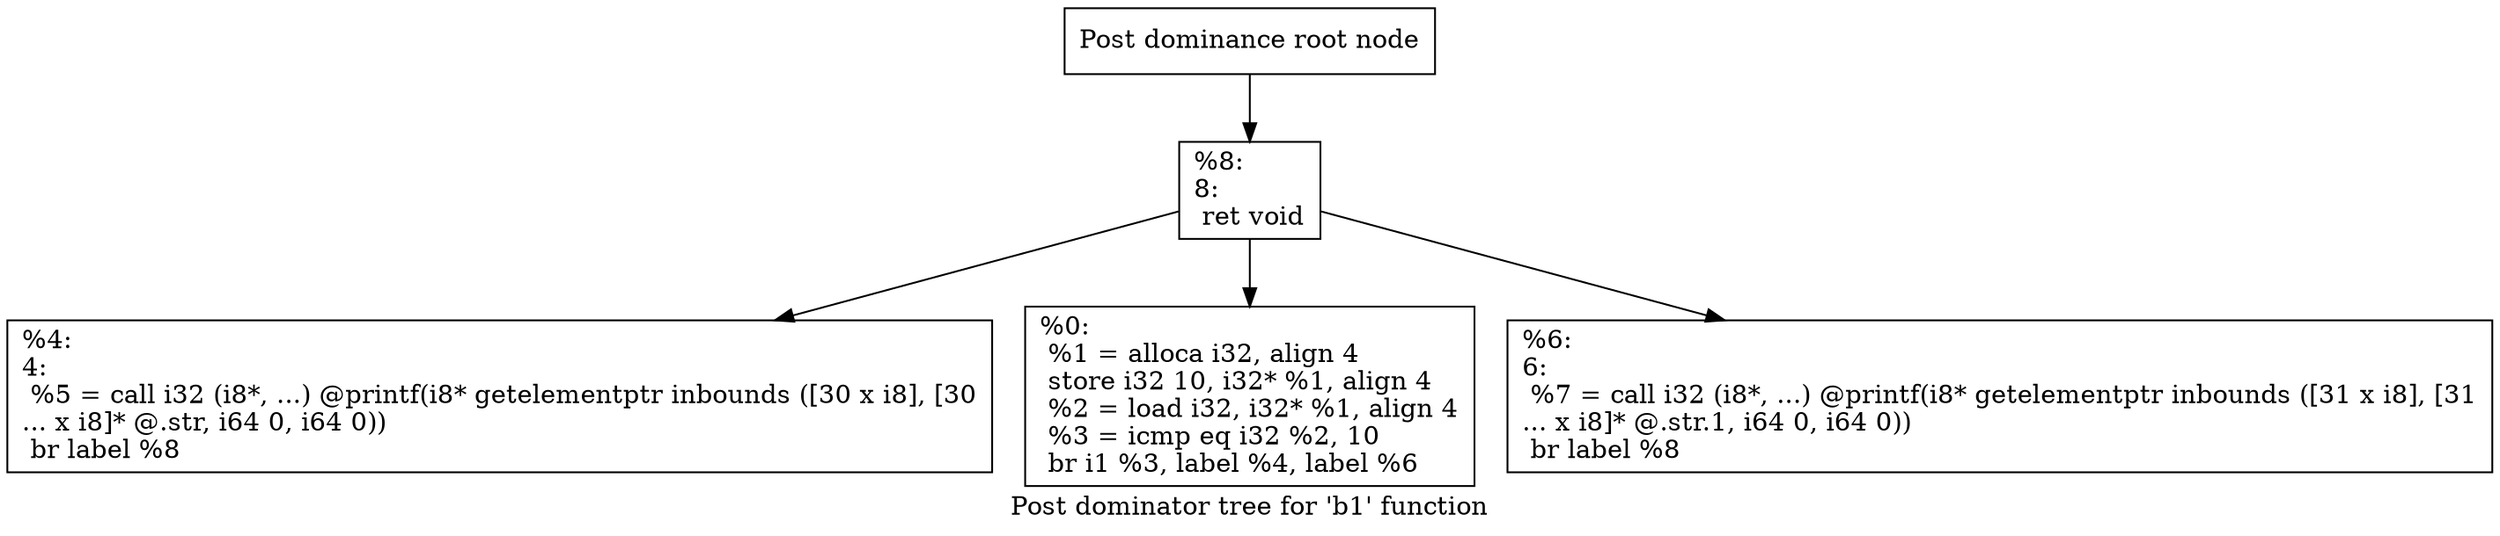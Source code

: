 digraph "Post dominator tree for 'b1' function" {
	label="Post dominator tree for 'b1' function";

	Node0x12c5370 [shape=record,label="{Post dominance root node}"];
	Node0x12c5370 -> Node0x12d0320;
	Node0x12d0320 [shape=record,label="{%8:\l8:                                                \l  ret void\l}"];
	Node0x12d0320 -> Node0x12d0360;
	Node0x12d0320 -> Node0x12d03a0;
	Node0x12d0320 -> Node0x12d03e0;
	Node0x12d0360 [shape=record,label="{%4:\l4:                                                \l  %5 = call i32 (i8*, ...) @printf(i8* getelementptr inbounds ([30 x i8], [30\l... x i8]* @.str, i64 0, i64 0))\l  br label %8\l}"];
	Node0x12d03a0 [shape=record,label="{%0:\l  %1 = alloca i32, align 4\l  store i32 10, i32* %1, align 4\l  %2 = load i32, i32* %1, align 4\l  %3 = icmp eq i32 %2, 10\l  br i1 %3, label %4, label %6\l}"];
	Node0x12d03e0 [shape=record,label="{%6:\l6:                                                \l  %7 = call i32 (i8*, ...) @printf(i8* getelementptr inbounds ([31 x i8], [31\l... x i8]* @.str.1, i64 0, i64 0))\l  br label %8\l}"];
}
